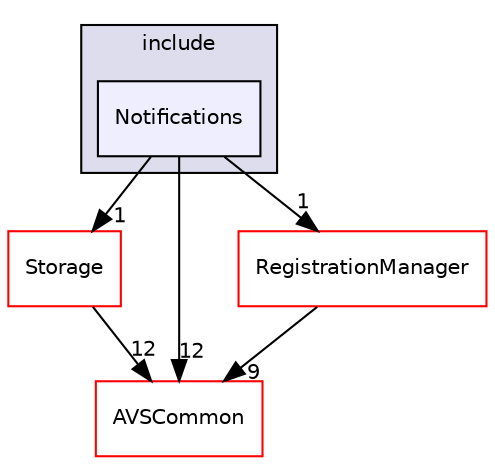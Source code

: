 digraph "/avs-cpp-sdk-tools/cm/autoCM_publicRepo/avs-device-sdk/CapabilityAgents/Notifications/include/Notifications" {
  compound=true
  node [ fontsize="10", fontname="Helvetica"];
  edge [ labelfontsize="10", labelfontname="Helvetica"];
  subgraph clusterdir_e7db36e79723a69813d4111ac7822a9d {
    graph [ bgcolor="#ddddee", pencolor="black", label="include" fontname="Helvetica", fontsize="10", URL="dir_e7db36e79723a69813d4111ac7822a9d.html"]
  dir_a67aa551fa12014e267c750fd1c4faf6 [shape=box, label="Notifications", style="filled", fillcolor="#eeeeff", pencolor="black", URL="dir_a67aa551fa12014e267c750fd1c4faf6.html"];
  }
  dir_d29c5f5a2915d6c5388c9daae4f109c7 [shape=box label="Storage" fillcolor="white" style="filled" color="red" URL="dir_d29c5f5a2915d6c5388c9daae4f109c7.html"];
  dir_13e65effb2bde530b17b3d5eefcd0266 [shape=box label="AVSCommon" fillcolor="white" style="filled" color="red" URL="dir_13e65effb2bde530b17b3d5eefcd0266.html"];
  dir_b14333b5607b47fe7356eaa790107bd3 [shape=box label="RegistrationManager" fillcolor="white" style="filled" color="red" URL="dir_b14333b5607b47fe7356eaa790107bd3.html"];
  dir_a67aa551fa12014e267c750fd1c4faf6->dir_d29c5f5a2915d6c5388c9daae4f109c7 [headlabel="1", labeldistance=1.5 headhref="dir_000055_000259.html"];
  dir_a67aa551fa12014e267c750fd1c4faf6->dir_13e65effb2bde530b17b3d5eefcd0266 [headlabel="12", labeldistance=1.5 headhref="dir_000055_000009.html"];
  dir_a67aa551fa12014e267c750fd1c4faf6->dir_b14333b5607b47fe7356eaa790107bd3 [headlabel="1", labeldistance=1.5 headhref="dir_000055_000245.html"];
  dir_d29c5f5a2915d6c5388c9daae4f109c7->dir_13e65effb2bde530b17b3d5eefcd0266 [headlabel="12", labeldistance=1.5 headhref="dir_000259_000009.html"];
  dir_b14333b5607b47fe7356eaa790107bd3->dir_13e65effb2bde530b17b3d5eefcd0266 [headlabel="9", labeldistance=1.5 headhref="dir_000245_000009.html"];
}
